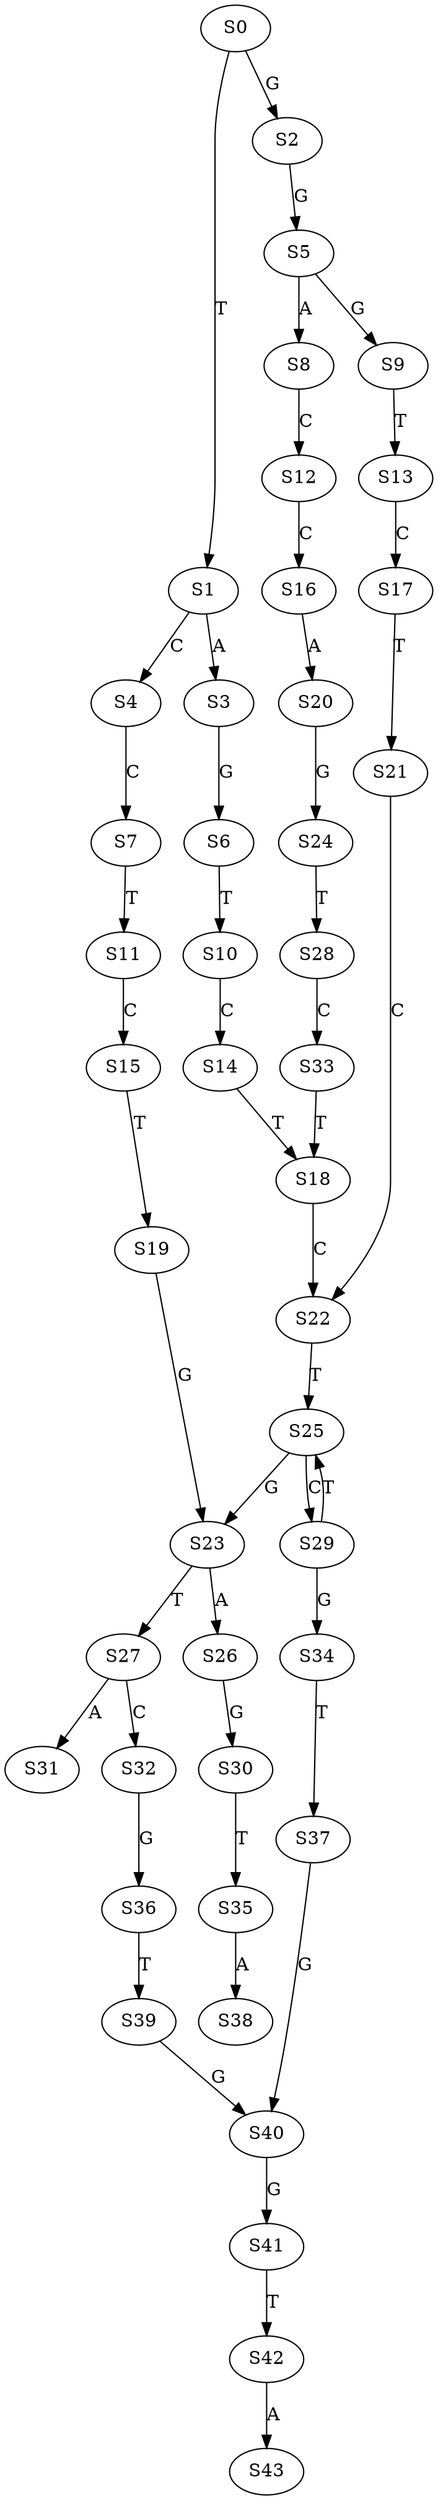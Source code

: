 strict digraph  {
	S0 -> S1 [ label = T ];
	S0 -> S2 [ label = G ];
	S1 -> S3 [ label = A ];
	S1 -> S4 [ label = C ];
	S2 -> S5 [ label = G ];
	S3 -> S6 [ label = G ];
	S4 -> S7 [ label = C ];
	S5 -> S8 [ label = A ];
	S5 -> S9 [ label = G ];
	S6 -> S10 [ label = T ];
	S7 -> S11 [ label = T ];
	S8 -> S12 [ label = C ];
	S9 -> S13 [ label = T ];
	S10 -> S14 [ label = C ];
	S11 -> S15 [ label = C ];
	S12 -> S16 [ label = C ];
	S13 -> S17 [ label = C ];
	S14 -> S18 [ label = T ];
	S15 -> S19 [ label = T ];
	S16 -> S20 [ label = A ];
	S17 -> S21 [ label = T ];
	S18 -> S22 [ label = C ];
	S19 -> S23 [ label = G ];
	S20 -> S24 [ label = G ];
	S21 -> S22 [ label = C ];
	S22 -> S25 [ label = T ];
	S23 -> S26 [ label = A ];
	S23 -> S27 [ label = T ];
	S24 -> S28 [ label = T ];
	S25 -> S23 [ label = G ];
	S25 -> S29 [ label = C ];
	S26 -> S30 [ label = G ];
	S27 -> S31 [ label = A ];
	S27 -> S32 [ label = C ];
	S28 -> S33 [ label = C ];
	S29 -> S25 [ label = T ];
	S29 -> S34 [ label = G ];
	S30 -> S35 [ label = T ];
	S32 -> S36 [ label = G ];
	S33 -> S18 [ label = T ];
	S34 -> S37 [ label = T ];
	S35 -> S38 [ label = A ];
	S36 -> S39 [ label = T ];
	S37 -> S40 [ label = G ];
	S39 -> S40 [ label = G ];
	S40 -> S41 [ label = G ];
	S41 -> S42 [ label = T ];
	S42 -> S43 [ label = A ];
}
